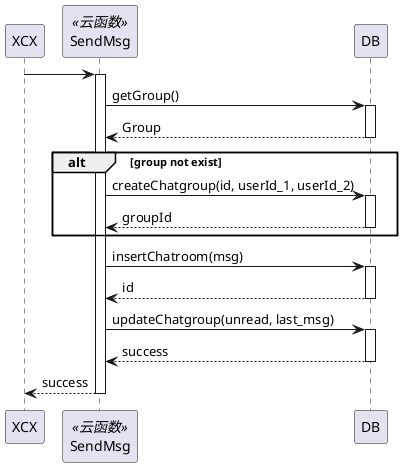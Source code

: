 @startuml

participant XCX
participant SendMsg<<云函数>>
participant DB

XCX -> SendMsg
activate SendMsg
SendMsg -> DB:getGroup()
activate DB
SendMsg <-- DB: Group
deactivate DB
alt group not exist
    SendMsg -> DB:createChatgroup(id, userId_1, userId_2)
    activate DB
    SendMsg <-- DB:groupId
    deactivate DB
end
SendMsg -> DB: insertChatroom(msg)
activate DB
SendMsg <-- DB: id
deactivate DB
SendMsg -> DB: updateChatgroup(unread, last_msg)
activate DB
SendMsg <-- DB: success
deactivate DB

XCX <-- SendMsg: success
deactivate SendMsg

@enduml